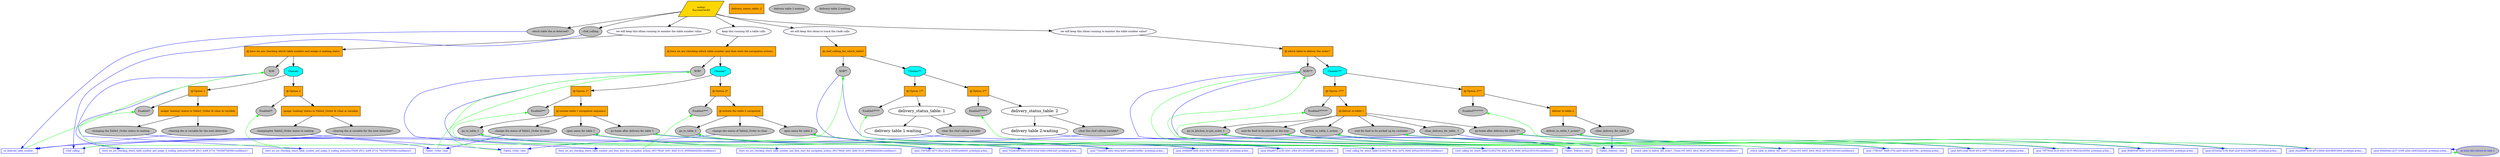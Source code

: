digraph pastafarianism {
ordering=out;
graph [fontname="times-roman"];
node [fontname="times-roman"];
edge [fontname="times-roman"];
waiter [fillcolor=gold, fontcolor=black, fontsize=9, label="waiter\nSuccessOnAll", shape=parallelogram, style=filled];
"which table the ai detected?" [fillcolor=gray, fontcolor=black, fontsize=9, label="which table the ai detected?", shape=ellipse, style=filled];
waiter -> "which table the ai detected?";
chef_calling [fillcolor=gray, fontcolor=black, fontsize=9, label=chef_calling, shape=ellipse, style=filled];
waiter -> chef_calling;
"we will keep this idiom running to monitor the table number value" [fillcolor=ghostwhite, fontcolor=black, fontsize=9, label="we will keep this idiom running to monitor the table number value", shape=ellipse, style=filled];
waiter -> "we will keep this idiom running to monitor the table number value";
"here we are checking which table number and assign it waiting status" [fillcolor=orange, fontcolor=black, fontsize=9, label="Ⓜ here we are checking which table number and assign it waiting status", shape=box, style=filled];
"we will keep this idiom running to monitor the table number value" -> "here we are checking which table number and assign it waiting status";
XOR [fillcolor=gray, fontcolor=black, fontsize=9, label=XOR, shape=ellipse, style=filled];
"here we are checking which table number and assign it waiting status" -> XOR;
Chooser [fillcolor=cyan, fontcolor=black, fontsize=9, label=Chooser, shape=octagon, style=filled];
"here we are checking which table number and assign it waiting status" -> Chooser;
"Option 1" [fillcolor=orange, fontcolor=black, fontsize=9, label="Ⓜ Option 1", shape=box, style=filled];
Chooser -> "Option 1";
"Enabled?" [fillcolor=gray, fontcolor=black, fontsize=9, label="Enabled?", shape=ellipse, style=filled];
"Option 1" -> "Enabled?";
"assign 'waiting' status to Table1_Order & clear ai variable" [fillcolor=orange, fontcolor=black, fontsize=9, label="assign 'waiting' status to Table1_Order & clear ai variable", shape=box, style=filled];
"Option 1" -> "assign 'waiting' status to Table1_Order & clear ai variable";
"changing the Table1_Order status to waiting" [fillcolor=gray, fontcolor=black, fontsize=9, label="changing the Table1_Order status to waiting", shape=ellipse, style=filled];
"assign 'waiting' status to Table1_Order & clear ai variable" -> "changing the Table1_Order status to waiting";
"clearing the ai variable for the next detection" [fillcolor=gray, fontcolor=black, fontsize=9, label="clearing the ai variable for the next detection", shape=ellipse, style=filled];
"assign 'waiting' status to Table1_Order & clear ai variable" -> "clearing the ai variable for the next detection";
"Option 2" [fillcolor=orange, fontcolor=black, fontsize=9, label="Ⓜ Option 2", shape=box, style=filled];
Chooser -> "Option 2";
"Enabled?*" [fillcolor=gray, fontcolor=black, fontsize=9, label="Enabled?*", shape=ellipse, style=filled];
"Option 2" -> "Enabled?*";
"assign 'waiting' status to Table2_Order & clear ai variable" [fillcolor=orange, fontcolor=black, fontsize=9, label="assign 'waiting' status to Table2_Order & clear ai variable", shape=box, style=filled];
"Option 2" -> "assign 'waiting' status to Table2_Order & clear ai variable";
"changingthe Table2_Order status to waiting" [fillcolor=gray, fontcolor=black, fontsize=9, label="changingthe Table2_Order status to waiting", shape=ellipse, style=filled];
"assign 'waiting' status to Table2_Order & clear ai variable" -> "changingthe Table2_Order status to waiting";
"clearing the ai variable for the next detection*" [fillcolor=gray, fontcolor=black, fontsize=9, label="clearing the ai variable for the next detection*", shape=ellipse, style=filled];
"assign 'waiting' status to Table2_Order & clear ai variable" -> "clearing the ai variable for the next detection*";
"keep this running till a table calls" [fillcolor=ghostwhite, fontcolor=black, fontsize=9, label="keep this running till a table calls", shape=ellipse, style=filled];
waiter -> "keep this running till a table calls";
"here we are checking which table number and then start the navigation actions " [fillcolor=orange, fontcolor=black, fontsize=9, label="Ⓜ here we are checking which table number and then start the navigation actions ", shape=box, style=filled];
"keep this running till a table calls" -> "here we are checking which table number and then start the navigation actions ";
"XOR*" [fillcolor=gray, fontcolor=black, fontsize=9, label="XOR*", shape=ellipse, style=filled];
"here we are checking which table number and then start the navigation actions " -> "XOR*";
"Chooser*" [fillcolor=cyan, fontcolor=black, fontsize=9, label="Chooser*", shape=octagon, style=filled];
"here we are checking which table number and then start the navigation actions " -> "Chooser*";
"Option 1*" [fillcolor=orange, fontcolor=black, fontsize=9, label="Ⓜ Option 1*", shape=box, style=filled];
"Chooser*" -> "Option 1*";
"Enabled?**" [fillcolor=gray, fontcolor=black, fontsize=9, label="Enabled?**", shape=ellipse, style=filled];
"Option 1*" -> "Enabled?**";
"initiate table 1 navigation sequence" [fillcolor=orange, fontcolor=black, fontsize=9, label="Ⓜ initiate table 1 navigation sequence", shape=box, style=filled];
"Option 1*" -> "initiate table 1 navigation sequence";
go_to_table_1 [fillcolor=gray, fontcolor=black, fontsize=9, label=go_to_table_1, shape=ellipse, style=filled];
"initiate table 1 navigation sequence" -> go_to_table_1;
"change the status of Table1_Order to clear" [fillcolor=gray, fontcolor=black, fontsize=9, label="change the status of Table1_Order to clear", shape=ellipse, style=filled];
"initiate table 1 navigation sequence" -> "change the status of Table1_Order to clear";
"open menu for table 1" [fillcolor=gray, fontcolor=black, fontsize=9, label="open menu for table 1", shape=ellipse, style=filled];
"initiate table 1 navigation sequence" -> "open menu for table 1";
"go home after delivery for table 1" [fillcolor=gray, fontcolor=black, fontsize=9, label="go home after delivery for table 1", shape=ellipse, style=filled];
"initiate table 1 navigation sequence" -> "go home after delivery for table 1";
"Option 2*" [fillcolor=orange, fontcolor=black, fontsize=9, label="Ⓜ Option 2*", shape=box, style=filled];
"Chooser*" -> "Option 2*";
"Enabled?***" [fillcolor=gray, fontcolor=black, fontsize=9, label="Enabled?***", shape=ellipse, style=filled];
"Option 2*" -> "Enabled?***";
"initiate the table 2 navigation" [fillcolor=orange, fontcolor=black, fontsize=9, label="Ⓜ initiate the table 2 navigation", shape=box, style=filled];
"Option 2*" -> "initiate the table 2 navigation";
go_to_table_2 [fillcolor=gray, fontcolor=black, fontsize=9, label=go_to_table_2, shape=ellipse, style=filled];
"initiate the table 2 navigation" -> go_to_table_2;
"change the status of Table2_Order to clear" [fillcolor=gray, fontcolor=black, fontsize=9, label="change the status of Table2_Order to clear", shape=ellipse, style=filled];
"initiate the table 2 navigation" -> "change the status of Table2_Order to clear";
"open menu for table 2" [fillcolor=gray, fontcolor=black, fontsize=9, label="open menu for table 2", shape=ellipse, style=filled];
"initiate the table 2 navigation" -> "open menu for table 2";
"we will keep this idiom to track the chefs calls" [fillcolor=ghostwhite, fontcolor=black, fontsize=9, label="we will keep this idiom to track the chefs calls", shape=ellipse, style=filled];
waiter -> "we will keep this idiom to track the chefs calls";
"chef_calling_for_which_table?" [fillcolor=orange, fontcolor=black, fontsize=9, label="Ⓜ chef_calling_for_which_table?", shape=box, style=filled];
"we will keep this idiom to track the chefs calls" -> "chef_calling_for_which_table?";
"XOR**" [fillcolor=gray, fontcolor=black, fontsize=9, label="XOR**", shape=ellipse, style=filled];
"chef_calling_for_which_table?" -> "XOR**";
"Chooser**" [fillcolor=cyan, fontcolor=black, fontsize=9, label="Chooser**", shape=octagon, style=filled];
"chef_calling_for_which_table?" -> "Chooser**";
"Option 1**" [fillcolor=orange, fontcolor=black, fontsize=9, label="Ⓜ Option 1**", shape=box, style=filled];
"Chooser**" -> "Option 1**";
"Enabled?****" [fillcolor=gray, fontcolor=black, fontsize=9, label="Enabled?****", shape=ellipse, style=filled];
"Option 1**" -> "Enabled?****";
delivery_status_table [fillcolor=orange, fontcolor=black, fontsize=9, label="delivery_status_table: 1", shape=box, style=filled];
"Option 1**" -> "delivery_status_table: 1";
"delivery table 1" [fillcolor=gray, fontcolor=black, fontsize=9, label="delivery table 1:waiting", shape=ellipse, style=filled];
"delivery_status_table: 1" -> "delivery table 1:waiting";
"clear the chef calling variable" [fillcolor=gray, fontcolor=black, fontsize=9, label="clear the chef calling variable", shape=ellipse, style=filled];
"delivery_status_table: 1" -> "clear the chef calling variable";
"Option 2**" [fillcolor=orange, fontcolor=black, fontsize=9, label="Ⓜ Option 2**", shape=box, style=filled];
"Chooser**" -> "Option 2**";
"Enabled?*****" [fillcolor=gray, fontcolor=black, fontsize=9, label="Enabled?*****", shape=ellipse, style=filled];
"Option 2**" -> "Enabled?*****";
delivery_status_table [fillcolor=orange, fontcolor=black, fontsize=9, label="delivery_status_table: 2", shape=box, style=filled];
"Option 2**" -> "delivery_status_table: 2";
"delivery table 2" [fillcolor=gray, fontcolor=black, fontsize=9, label="delivery table 2:waiting", shape=ellipse, style=filled];
"delivery_status_table: 2" -> "delivery table 2:waiting";
"clear the chef calling variable*" [fillcolor=gray, fontcolor=black, fontsize=9, label="clear the chef calling variable*", shape=ellipse, style=filled];
"delivery_status_table: 2" -> "clear the chef calling variable*";
"we will keep this idiom running to monitor the table number value*" [fillcolor=ghostwhite, fontcolor=black, fontsize=9, label="we will keep this idiom running to monitor the table number value*", shape=ellipse, style=filled];
waiter -> "we will keep this idiom running to monitor the table number value*";
"which table to deliver the order? " [fillcolor=orange, fontcolor=black, fontsize=9, label="Ⓜ which table to deliver the order? ", shape=box, style=filled];
"we will keep this idiom running to monitor the table number value*" -> "which table to deliver the order? ";
"XOR***" [fillcolor=gray, fontcolor=black, fontsize=9, label="XOR***", shape=ellipse, style=filled];
"which table to deliver the order? " -> "XOR***";
"Chooser***" [fillcolor=cyan, fontcolor=black, fontsize=9, label="Chooser***", shape=octagon, style=filled];
"which table to deliver the order? " -> "Chooser***";
"Option 1***" [fillcolor=orange, fontcolor=black, fontsize=9, label="Ⓜ Option 1***", shape=box, style=filled];
"Chooser***" -> "Option 1***";
"Enabled?******" [fillcolor=gray, fontcolor=black, fontsize=9, label="Enabled?******", shape=ellipse, style=filled];
"Option 1***" -> "Enabled?******";
"deliver to table 1" [fillcolor=orange, fontcolor=black, fontsize=9, label="Ⓜ deliver to table 1", shape=box, style=filled];
"Option 1***" -> "deliver to table 1";
"go_to_kitchen_to get_order_1" [fillcolor=gray, fontcolor=black, fontsize=9, label="go_to_kitchen_to get_order_1", shape=ellipse, style=filled];
"deliver to table 1" -> "go_to_kitchen_to get_order_1";
"wait for food to be placed on the tray" [fillcolor=gray, fontcolor=black, fontsize=9, label="wait for food to be placed on the tray", shape=ellipse, style=filled];
"deliver to table 1" -> "wait for food to be placed on the tray";
deliver_to_table_1_action [fillcolor=gray, fontcolor=black, fontsize=9, label=deliver_to_table_1_action, shape=ellipse, style=filled];
"deliver to table 1" -> deliver_to_table_1_action;
"wait for food to be picked up by customer" [fillcolor=gray, fontcolor=black, fontsize=9, label="wait for food to be picked up by customer", shape=ellipse, style=filled];
"deliver to table 1" -> "wait for food to be picked up by customer";
"clear_delivery_for_table_ 1" [fillcolor=gray, fontcolor=black, fontsize=9, label="clear_delivery_for_table_ 1", shape=ellipse, style=filled];
"deliver to table 1" -> "clear_delivery_for_table_ 1";
"go home after delivery for table 1*" [fillcolor=gray, fontcolor=black, fontsize=9, label="go home after delivery for table 1*", shape=ellipse, style=filled];
"deliver to table 1" -> "go home after delivery for table 1*";
"Option 2***" [fillcolor=orange, fontcolor=black, fontsize=9, label="Ⓜ Option 2***", shape=box, style=filled];
"Chooser***" -> "Option 2***";
"Enabled?*******" [fillcolor=gray, fontcolor=black, fontsize=9, label="Enabled?*******", shape=ellipse, style=filled];
"Option 2***" -> "Enabled?*******";
"deliver to table 2" [fillcolor=orange, fontcolor=black, fontsize=9, label="deliver to table 2", shape=box, style=filled];
"Option 2***" -> "deliver to table 2";
"deliver_to_table_1_action*" [fillcolor=gray, fontcolor=black, fontsize=9, label="deliver_to_table_1_action*", shape=ellipse, style=filled];
"deliver to table 2" -> "deliver_to_table_1_action*";
clear_delivery_for_table_2 [fillcolor=gray, fontcolor=black, fontsize=9, label=clear_delivery_for_table_2, shape=ellipse, style=filled];
"deliver to table 2" -> clear_delivery_for_table_2;
"/here_we_are_checking_which_table_number_and_assign_it_waiting_status/da105e9f_d5c3_4a98_b716_79459d7b856b/conditions/1" -> "Enabled?"  [color=green, constraint=False, weight=0];
XOR -> "/here_we_are_checking_which_table_number_and_assign_it_waiting_status/da105e9f_d5c3_4a98_b716_79459d7b856b/conditions/1"  [color=blue, constraint=False, weight=0];
"/which_table_to_deliver_the_order?_/1baec105_9d03_48cb_962d_bd78403461e0/conditions/1" -> "Enabled?******"  [color=green, constraint=False, weight=0];
"XOR***" -> "/which_table_to_deliver_the_order?_/1baec105_9d03_48cb_962d_bd78403461e0/conditions/1"  [color=blue, constraint=False, weight=0];
"/goal_494d0eda-a237-4368-a2ba-cde83afa42ad" -> "go home after delivery for table 2"  [color=green, constraint=False, weight=0];
"go home after delivery for table 2" -> "/goal_494d0eda-a237-4368-a2ba-cde83afa42ad"  [color=blue, constraint=False, weight=0];
"/goal_f6d80548-6e56-4e55-a23f-fbcfc6923064" -> "wait for food to be picked up by customer"  [color=green, constraint=False, weight=0];
"wait for food to be picked up by customer" -> "/goal_f6d80548-6e56-4e55-a23f-fbcfc6923064"  [color=blue, constraint=False, weight=0];
"/goal_e9aad972-a1d5-40e1-a5b4-e5129182e8ff" -> "open menu for table 2"  [color=green, constraint=False, weight=0];
"open menu for table 2" -> "/goal_e9aad972-a1d5-40e1-a5b4-e5129182e8ff"  [color=blue, constraint=False, weight=0];
"/ai_detected_table_number" -> XOR  [color=green, constraint=False, weight=0];
"clearing the ai variable for the next detection*" -> "/ai_detected_table_number"  [color=blue, constraint=False, weight=0];
"clearing the ai variable for the next detection" -> "/ai_detected_table_number"  [color=blue, constraint=False, weight=0];
"which table the ai detected?" -> "/ai_detected_table_number"  [color=blue, constraint=False, weight=0];
"/goal_294fb6f9-b6f4-4043-8b70-95700bf2f1db" -> go_to_table_2  [color=green, constraint=False, weight=0];
go_to_table_2 -> "/goal_294fb6f9-b6f4-4043-8b70-95700bf2f1db"  [color=blue, constraint=False, weight=0];
"/chef_calling_for_which_table?/2c60270d_4f4d_447b_9b9d_b85a2c003c95/conditions/1" -> "Enabled?****"  [color=green, constraint=False, weight=0];
"XOR**" -> "/chef_calling_for_which_table?/2c60270d_4f4d_447b_9b9d_b85a2c003c95/conditions/1"  [color=blue, constraint=False, weight=0];
"/Table1_Delivery" -> "XOR***"  [color=green, constraint=False, weight=0];
"delivery table 1:waiting" -> "/Table1_Delivery"  [color=blue, constraint=False, weight=0];
"clear_delivery_for_table_ 1" -> "/Table1_Delivery"  [color=blue, constraint=False, weight=0];
"/goal_1587faf8-3d75-4ba3-b4c2-c6585acbb640" -> go_to_table_1  [color=green, constraint=False, weight=0];
go_to_table_1 -> "/goal_1587faf8-3d75-4ba3-b4c2-c6585acbb640"  [color=blue, constraint=False, weight=0];
"/here_we_are_checking_which_table_number_and_assign_it_waiting_status/da105e9f_d5c3_4a98_b716_79459d7b856b/conditions/2" -> "Enabled?*"  [color=green, constraint=False, weight=0];
XOR -> "/here_we_are_checking_which_table_number_and_assign_it_waiting_status/da105e9f_d5c3_4a98_b716_79459d7b856b/conditions/2"  [color=blue, constraint=False, weight=0];
"/chef_calling" -> "XOR**"  [color=green, constraint=False, weight=0];
"clear the chef calling variable" -> "/chef_calling"  [color=blue, constraint=False, weight=0];
chef_calling -> "/chef_calling"  [color=blue, constraint=False, weight=0];
"clear the chef calling variable*" -> "/chef_calling"  [color=blue, constraint=False, weight=0];
"/goal_176fc6d7-8a68-47fa-aab5-eb4414e670bc" -> "go_to_kitchen_to get_order_1"  [color=green, constraint=False, weight=0];
"go_to_kitchen_to get_order_1" -> "/goal_176fc6d7-8a68-47fa-aab5-eb4414e670bc"  [color=blue, constraint=False, weight=0];
"/goal_702a63d6-b56e-4839-b5a0-6dd1c09dc4a0" -> "open menu for table 1"  [color=green, constraint=False, weight=0];
"open menu for table 1" -> "/goal_702a63d6-b56e-4839-b5a0-6dd1c09dc4a0"  [color=blue, constraint=False, weight=0];
"/Table2_Order" -> "XOR*"  [color=green, constraint=False, weight=0];
"changingthe Table2_Order status to waiting" -> "/Table2_Order"  [color=blue, constraint=False, weight=0];
"change the status of Table2_Order to clear" -> "/Table2_Order"  [color=blue, constraint=False, weight=0];
"/here_we_are_checking_which_table_number_and_then_start_the_navigation_actions_/851790a9_3e93_4bbf_91c0_49906de0d29e/conditions/2" -> "Enabled?***"  [color=green, constraint=False, weight=0];
"XOR*" -> "/here_we_are_checking_which_table_number_and_then_start_the_navigation_actions_/851790a9_3e93_4bbf_91c0_49906de0d29e/conditions/2"  [color=blue, constraint=False, weight=0];
"/here_we_are_checking_which_table_number_and_then_start_the_navigation_actions_/851790a9_3e93_4bbf_91c0_49906de0d29e/conditions/1" -> "Enabled?**"  [color=green, constraint=False, weight=0];
"XOR*" -> "/here_we_are_checking_which_table_number_and_then_start_the_navigation_actions_/851790a9_3e93_4bbf_91c0_49906de0d29e/conditions/1"  [color=blue, constraint=False, weight=0];
"/chef_calling_for_which_table?/2c60270d_4f4d_447b_9b9d_b85a2c003c95/conditions/2" -> "Enabled?*****"  [color=green, constraint=False, weight=0];
"XOR**" -> "/chef_calling_for_which_table?/2c60270d_4f4d_447b_9b9d_b85a2c003c95/conditions/2"  [color=blue, constraint=False, weight=0];
"/goal_cba2d99f-5c0e-4f74-bbbb-2b9cf88038b6" -> "deliver_to_table_1_action*"  [color=green, constraint=False, weight=0];
"deliver_to_table_1_action*" -> "/goal_cba2d99f-5c0e-4f74-bbbb-2b9cf88038b6"  [color=blue, constraint=False, weight=0];
"/which_table_to_deliver_the_order?_/1baec105_9d03_48cb_962d_bd78403461e0/conditions/2" -> "Enabled?*******"  [color=green, constraint=False, weight=0];
"XOR***" -> "/which_table_to_deliver_the_order?_/1baec105_9d03_48cb_962d_bd78403461e0/conditions/2"  [color=blue, constraint=False, weight=0];
"/goal_734a58f3-ab62-49aa-be05-ceeedb1b48bc" -> "go home after delivery for table 1"  [color=green, constraint=False, weight=0];
"go home after delivery for table 1" -> "/goal_734a58f3-ab62-49aa-be05-ceeedb1b48bc"  [color=blue, constraint=False, weight=0];
"/Table1_Order" -> "XOR*"  [color=green, constraint=False, weight=0];
"change the status of Table1_Order to clear" -> "/Table1_Order"  [color=blue, constraint=False, weight=0];
"changing the Table1_Order status to waiting" -> "/Table1_Order"  [color=blue, constraint=False, weight=0];
"/goal_8e9124ab-0b36-4912-88f7-75c3df040aa9" -> "wait for food to be placed on the tray"  [color=green, constraint=False, weight=0];
"wait for food to be placed on the tray" -> "/goal_8e9124ab-0b36-4912-88f7-75c3df040aa9"  [color=blue, constraint=False, weight=0];
"/goal_76f75044-dc2f-45b3-9b35-9fb024e3d59d" -> deliver_to_table_1_action  [color=green, constraint=False, weight=0];
deliver_to_table_1_action -> "/goal_76f75044-dc2f-45b3-9b35-9fb024e3d59d"  [color=blue, constraint=False, weight=0];
"/goal_bf1b4faa-5c5b-4fa9-a2a0-63222962bff2" -> "go home after delivery for table 1*"  [color=green, constraint=False, weight=0];
"go home after delivery for table 1*" -> "/goal_bf1b4faa-5c5b-4fa9-a2a0-63222962bff2"  [color=blue, constraint=False, weight=0];
"/Table2_Delivery" -> "XOR***"  [color=green, constraint=False, weight=0];
clear_delivery_for_table_2 -> "/Table2_Delivery"  [color=blue, constraint=False, weight=0];
"delivery table 2:waiting" -> "/Table2_Delivery"  [color=blue, constraint=False, weight=0];
subgraph Blackboard {
id=Blackboard;
label=Blackboard;
rank=sink;
"go home after delivery for table 2" [color=blue, fillcolor=gray, fontcolor=blue, fontsize=7, label="go home after delivery for table 2", shape=ellipse, style=filled];
"/here_we_are_checking_which_table_number_and_assign_it_waiting_status/da105e9f_d5c3_4a98_b716_79459d7b856b/conditions/1" [color=blue, fillcolor=white, fixedsize=False, fontcolor=blue, fontsize=8, height=0, label="/here_we_are_checking_which_table_number_and_assign_it_waiting_status/da105e9f_d5c3_4a98_b716_79459d7b856b/conditions/1: -", shape=box, style=filled, width=0];
"/which_table_to_deliver_the_order?_/1baec105_9d03_48cb_962d_bd78403461e0/conditions/1" [color=blue, fillcolor=white, fixedsize=False, fontcolor=blue, fontsize=8, height=0, label="/which_table_to_deliver_the_order?_/1baec105_9d03_48cb_962d_bd78403461e0/conditions/1: -", shape=box, style=filled, width=0];
"/goal_494d0eda-a237-4368-a2ba-cde83afa42ad" [color=blue, fillcolor=white, fixedsize=False, fontcolor=blue, fontsize=8, height=0, label="/goal_494d0eda-a237-4368-a2ba-cde83afa42ad: prototype.action....", shape=box, style=filled, width=0];
"/goal_f6d80548-6e56-4e55-a23f-fbcfc6923064" [color=blue, fillcolor=white, fixedsize=False, fontcolor=blue, fontsize=8, height=0, label="/goal_f6d80548-6e56-4e55-a23f-fbcfc6923064: prototype.action....", shape=box, style=filled, width=0];
"/goal_e9aad972-a1d5-40e1-a5b4-e5129182e8ff" [color=blue, fillcolor=white, fixedsize=False, fontcolor=blue, fontsize=8, height=0, label="/goal_e9aad972-a1d5-40e1-a5b4-e5129182e8ff: prototype.action....", shape=box, style=filled, width=0];
"/ai_detected_table_number" [color=blue, fillcolor=white, fixedsize=False, fontcolor=blue, fontsize=8, height=0, label="/ai_detected_table_number:  ", shape=box, style=filled, width=0];
"/goal_294fb6f9-b6f4-4043-8b70-95700bf2f1db" [color=blue, fillcolor=white, fixedsize=False, fontcolor=blue, fontsize=8, height=0, label="/goal_294fb6f9-b6f4-4043-8b70-95700bf2f1db: prototype.action....", shape=box, style=filled, width=0];
"/chef_calling_for_which_table?/2c60270d_4f4d_447b_9b9d_b85a2c003c95/conditions/1" [color=blue, fillcolor=white, fixedsize=False, fontcolor=blue, fontsize=8, height=0, label="/chef_calling_for_which_table?/2c60270d_4f4d_447b_9b9d_b85a2c003c95/conditions/1: -", shape=box, style=filled, width=0];
"/Table1_Delivery" [color=blue, fillcolor=white, fixedsize=False, fontcolor=blue, fontsize=8, height=0, label="/Table1_Delivery: clear", shape=box, style=filled, width=0];
"/goal_1587faf8-3d75-4ba3-b4c2-c6585acbb640" [color=blue, fillcolor=white, fixedsize=False, fontcolor=blue, fontsize=8, height=0, label="/goal_1587faf8-3d75-4ba3-b4c2-c6585acbb640: prototype.action....", shape=box, style=filled, width=0];
"/here_we_are_checking_which_table_number_and_assign_it_waiting_status/da105e9f_d5c3_4a98_b716_79459d7b856b/conditions/2" [color=blue, fillcolor=white, fixedsize=False, fontcolor=blue, fontsize=8, height=0, label="/here_we_are_checking_which_table_number_and_assign_it_waiting_status/da105e9f_d5c3_4a98_b716_79459d7b856b/conditions/2: -", shape=box, style=filled, width=0];
"/chef_calling" [color=blue, fillcolor=white, fixedsize=False, fontcolor=blue, fontsize=8, height=0, label="/chef_calling: -", shape=box, style=filled, width=0];
"/goal_176fc6d7-8a68-47fa-aab5-eb4414e670bc" [color=blue, fillcolor=white, fixedsize=False, fontcolor=blue, fontsize=8, height=0, label="/goal_176fc6d7-8a68-47fa-aab5-eb4414e670bc: prototype.action....", shape=box, style=filled, width=0];
"/goal_702a63d6-b56e-4839-b5a0-6dd1c09dc4a0" [color=blue, fillcolor=white, fixedsize=False, fontcolor=blue, fontsize=8, height=0, label="/goal_702a63d6-b56e-4839-b5a0-6dd1c09dc4a0: prototype.action....", shape=box, style=filled, width=0];
"/Table2_Order" [color=blue, fillcolor=white, fixedsize=False, fontcolor=blue, fontsize=8, height=0, label="/Table2_Order: clear", shape=box, style=filled, width=0];
"/here_we_are_checking_which_table_number_and_then_start_the_navigation_actions_/851790a9_3e93_4bbf_91c0_49906de0d29e/conditions/2" [color=blue, fillcolor=white, fixedsize=False, fontcolor=blue, fontsize=8, height=0, label="/here_we_are_checking_which_table_number_and_then_start_the_navigation_actions_/851790a9_3e93_4bbf_91c0_49906de0d29e/conditions/2: -", shape=box, style=filled, width=0];
"/here_we_are_checking_which_table_number_and_then_start_the_navigation_actions_/851790a9_3e93_4bbf_91c0_49906de0d29e/conditions/1" [color=blue, fillcolor=white, fixedsize=False, fontcolor=blue, fontsize=8, height=0, label="/here_we_are_checking_which_table_number_and_then_start_the_navigation_actions_/851790a9_3e93_4bbf_91c0_49906de0d29e/conditions/1: -", shape=box, style=filled, width=0];
"/chef_calling_for_which_table?/2c60270d_4f4d_447b_9b9d_b85a2c003c95/conditions/2" [color=blue, fillcolor=white, fixedsize=False, fontcolor=blue, fontsize=8, height=0, label="/chef_calling_for_which_table?/2c60270d_4f4d_447b_9b9d_b85a2c003c95/conditions/2: -", shape=box, style=filled, width=0];
"/goal_cba2d99f-5c0e-4f74-bbbb-2b9cf88038b6" [color=blue, fillcolor=white, fixedsize=False, fontcolor=blue, fontsize=8, height=0, label="/goal_cba2d99f-5c0e-4f74-bbbb-2b9cf88038b6: prototype.action....", shape=box, style=filled, width=0];
"/which_table_to_deliver_the_order?_/1baec105_9d03_48cb_962d_bd78403461e0/conditions/2" [color=blue, fillcolor=white, fixedsize=False, fontcolor=blue, fontsize=8, height=0, label="/which_table_to_deliver_the_order?_/1baec105_9d03_48cb_962d_bd78403461e0/conditions/2: -", shape=box, style=filled, width=0];
"/goal_734a58f3-ab62-49aa-be05-ceeedb1b48bc" [color=blue, fillcolor=white, fixedsize=False, fontcolor=blue, fontsize=8, height=0, label="/goal_734a58f3-ab62-49aa-be05-ceeedb1b48bc: prototype.action....", shape=box, style=filled, width=0];
"/Table1_Order" [color=blue, fillcolor=white, fixedsize=False, fontcolor=blue, fontsize=8, height=0, label="/Table1_Order: clear", shape=box, style=filled, width=0];
"/goal_8e9124ab-0b36-4912-88f7-75c3df040aa9" [color=blue, fillcolor=white, fixedsize=False, fontcolor=blue, fontsize=8, height=0, label="/goal_8e9124ab-0b36-4912-88f7-75c3df040aa9: prototype.action....", shape=box, style=filled, width=0];
"/goal_76f75044-dc2f-45b3-9b35-9fb024e3d59d" [color=blue, fillcolor=white, fixedsize=False, fontcolor=blue, fontsize=8, height=0, label="/goal_76f75044-dc2f-45b3-9b35-9fb024e3d59d: prototype.action....", shape=box, style=filled, width=0];
"/goal_bf1b4faa-5c5b-4fa9-a2a0-63222962bff2" [color=blue, fillcolor=white, fixedsize=False, fontcolor=blue, fontsize=8, height=0, label="/goal_bf1b4faa-5c5b-4fa9-a2a0-63222962bff2: prototype.action....", shape=box, style=filled, width=0];
"/Table2_Delivery" [color=blue, fillcolor=white, fixedsize=False, fontcolor=blue, fontsize=8, height=0, label="/Table2_Delivery: clear", shape=box, style=filled, width=0];
}

}
